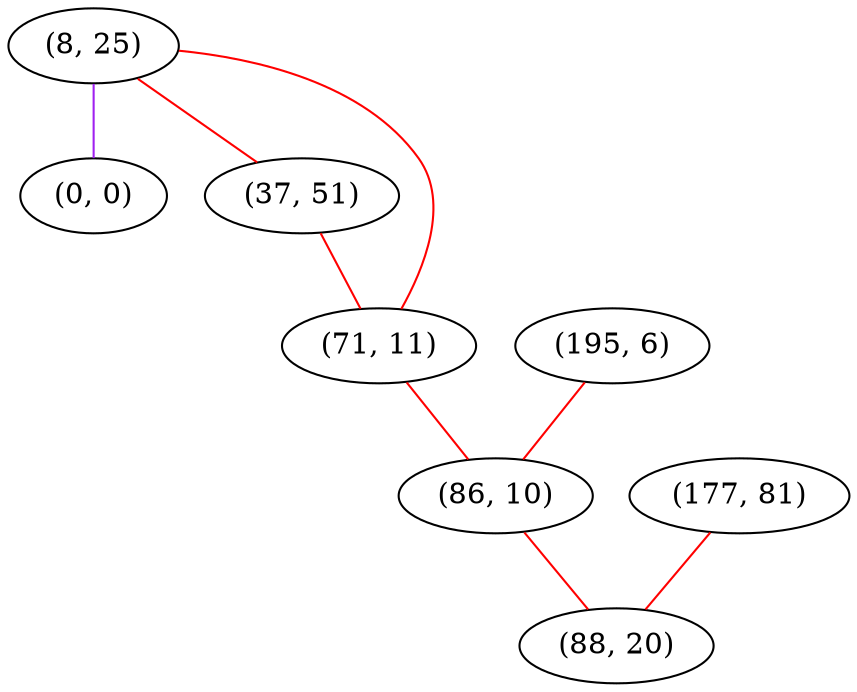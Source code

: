 graph "" {
"(8, 25)";
"(0, 0)";
"(37, 51)";
"(195, 6)";
"(71, 11)";
"(86, 10)";
"(177, 81)";
"(88, 20)";
"(8, 25)" -- "(71, 11)"  [color=red, key=0, weight=1];
"(8, 25)" -- "(0, 0)"  [color=purple, key=0, weight=4];
"(8, 25)" -- "(37, 51)"  [color=red, key=0, weight=1];
"(37, 51)" -- "(71, 11)"  [color=red, key=0, weight=1];
"(195, 6)" -- "(86, 10)"  [color=red, key=0, weight=1];
"(71, 11)" -- "(86, 10)"  [color=red, key=0, weight=1];
"(86, 10)" -- "(88, 20)"  [color=red, key=0, weight=1];
"(177, 81)" -- "(88, 20)"  [color=red, key=0, weight=1];
}
